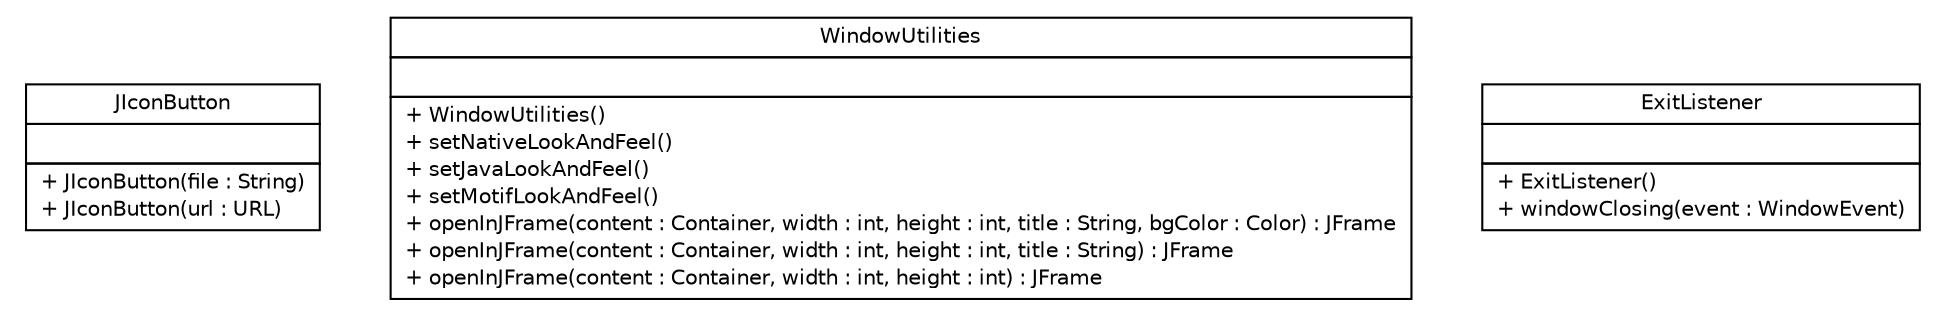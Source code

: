 #!/usr/local/bin/dot
#
# Class diagram 
# Generated by UMLGraph version R5_6 (http://www.umlgraph.org/)
#

digraph G {
	edge [fontname="Helvetica",fontsize=10,labelfontname="Helvetica",labelfontsize=10];
	node [fontname="Helvetica",fontsize=10,shape=plaintext];
	nodesep=0.25;
	ranksep=0.5;
	// sorcer.ui.util.JIconButton
	c62699 [label=<<table title="sorcer.ui.util.JIconButton" border="0" cellborder="1" cellspacing="0" cellpadding="2" port="p" href="./JIconButton.html">
		<tr><td><table border="0" cellspacing="0" cellpadding="1">
<tr><td align="center" balign="center"> JIconButton </td></tr>
		</table></td></tr>
		<tr><td><table border="0" cellspacing="0" cellpadding="1">
<tr><td align="left" balign="left">  </td></tr>
		</table></td></tr>
		<tr><td><table border="0" cellspacing="0" cellpadding="1">
<tr><td align="left" balign="left"> + JIconButton(file : String) </td></tr>
<tr><td align="left" balign="left"> + JIconButton(url : URL) </td></tr>
		</table></td></tr>
		</table>>, URL="./JIconButton.html", fontname="Helvetica", fontcolor="black", fontsize=10.0];
	// sorcer.ui.util.WindowUtilities
	c62700 [label=<<table title="sorcer.ui.util.WindowUtilities" border="0" cellborder="1" cellspacing="0" cellpadding="2" port="p" href="./WindowUtilities.html">
		<tr><td><table border="0" cellspacing="0" cellpadding="1">
<tr><td align="center" balign="center"> WindowUtilities </td></tr>
		</table></td></tr>
		<tr><td><table border="0" cellspacing="0" cellpadding="1">
<tr><td align="left" balign="left">  </td></tr>
		</table></td></tr>
		<tr><td><table border="0" cellspacing="0" cellpadding="1">
<tr><td align="left" balign="left"> + WindowUtilities() </td></tr>
<tr><td align="left" balign="left"> + setNativeLookAndFeel() </td></tr>
<tr><td align="left" balign="left"> + setJavaLookAndFeel() </td></tr>
<tr><td align="left" balign="left"> + setMotifLookAndFeel() </td></tr>
<tr><td align="left" balign="left"> + openInJFrame(content : Container, width : int, height : int, title : String, bgColor : Color) : JFrame </td></tr>
<tr><td align="left" balign="left"> + openInJFrame(content : Container, width : int, height : int, title : String) : JFrame </td></tr>
<tr><td align="left" balign="left"> + openInJFrame(content : Container, width : int, height : int) : JFrame </td></tr>
		</table></td></tr>
		</table>>, URL="./WindowUtilities.html", fontname="Helvetica", fontcolor="black", fontsize=10.0];
	// sorcer.ui.util.ExitListener
	c62701 [label=<<table title="sorcer.ui.util.ExitListener" border="0" cellborder="1" cellspacing="0" cellpadding="2" port="p" href="./ExitListener.html">
		<tr><td><table border="0" cellspacing="0" cellpadding="1">
<tr><td align="center" balign="center"> ExitListener </td></tr>
		</table></td></tr>
		<tr><td><table border="0" cellspacing="0" cellpadding="1">
<tr><td align="left" balign="left">  </td></tr>
		</table></td></tr>
		<tr><td><table border="0" cellspacing="0" cellpadding="1">
<tr><td align="left" balign="left"> + ExitListener() </td></tr>
<tr><td align="left" balign="left"> + windowClosing(event : WindowEvent) </td></tr>
		</table></td></tr>
		</table>>, URL="./ExitListener.html", fontname="Helvetica", fontcolor="black", fontsize=10.0];
}

